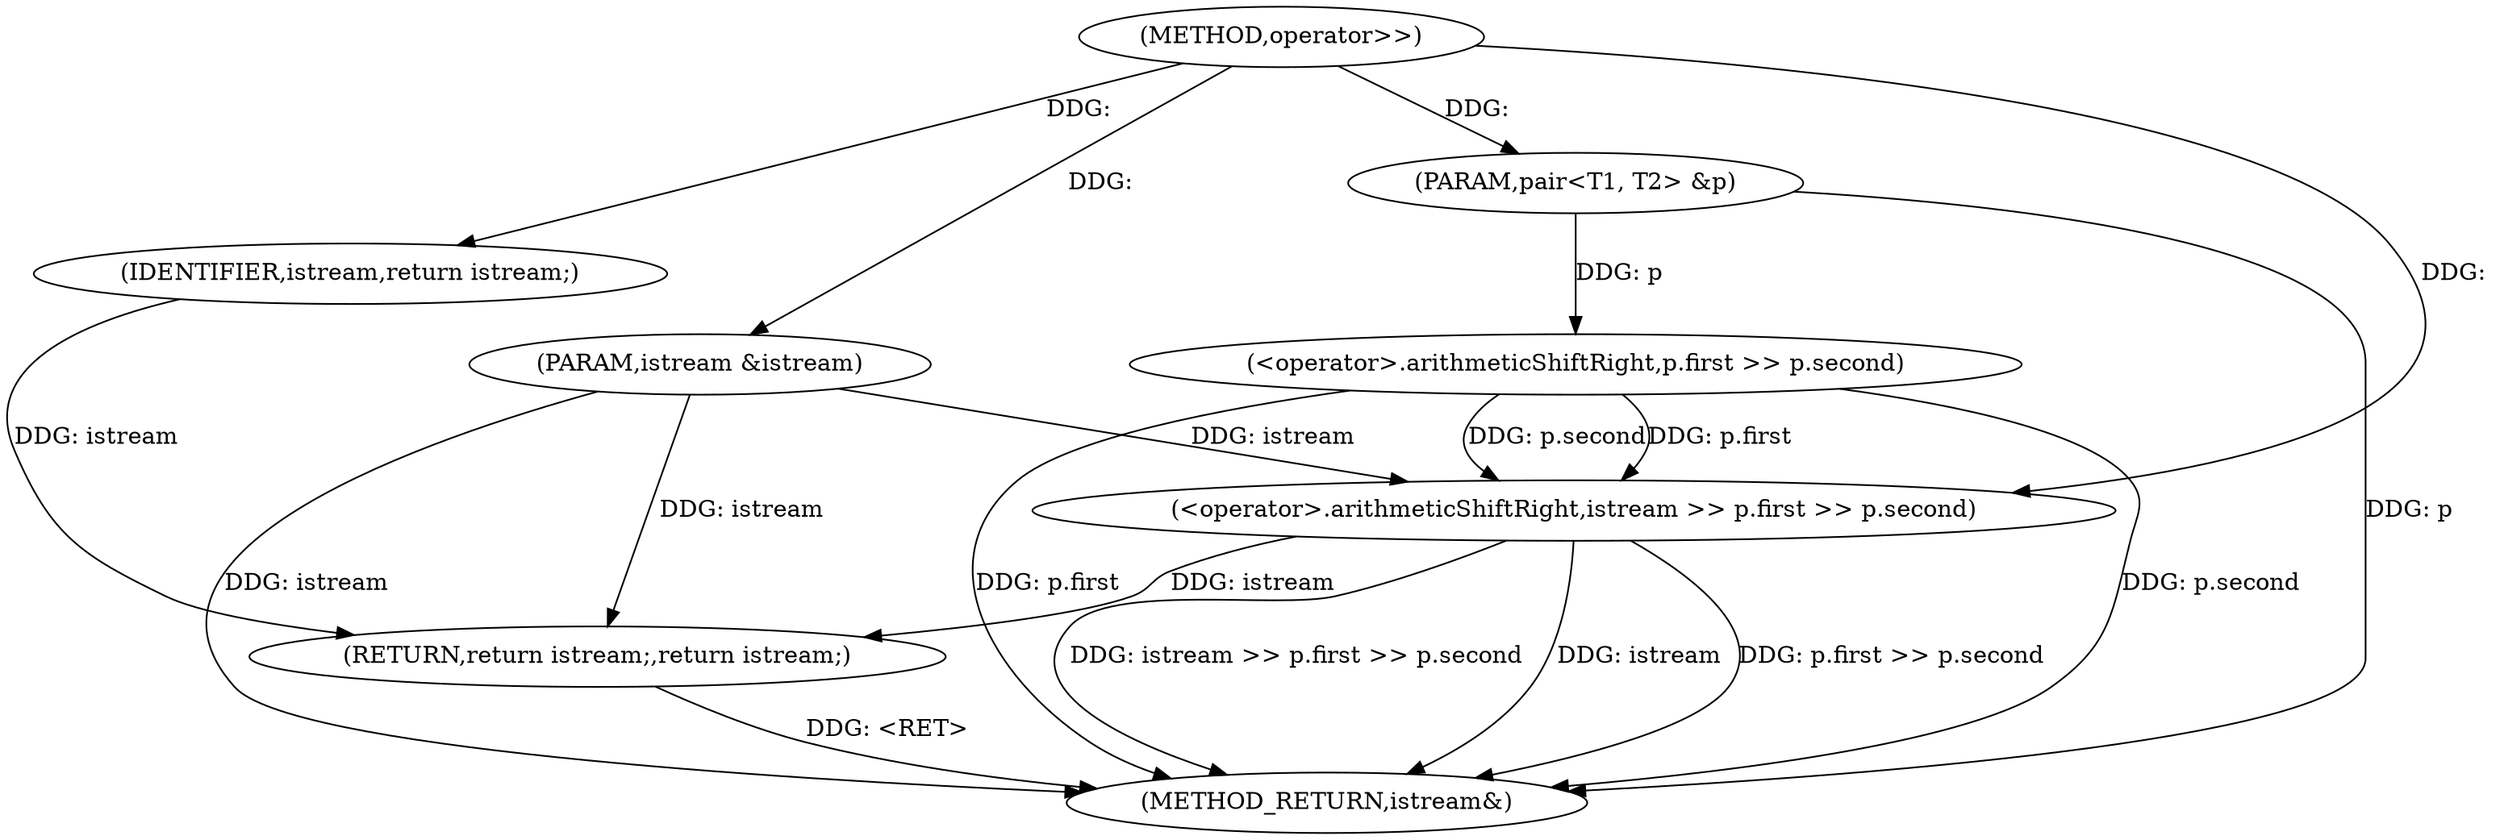 digraph "operator>>" {  
"1000222" [label = "(METHOD,operator>>)" ]
"1000237" [label = "(METHOD_RETURN,istream&)" ]
"1000223" [label = "(PARAM,istream &istream)" ]
"1000224" [label = "(PARAM,pair<T1, T2> &p)" ]
"1000226" [label = "(<operator>.arithmeticShiftRight,istream >> p.first >> p.second)" ]
"1000235" [label = "(RETURN,return istream;,return istream;)" ]
"1000236" [label = "(IDENTIFIER,istream,return istream;)" ]
"1000228" [label = "(<operator>.arithmeticShiftRight,p.first >> p.second)" ]
  "1000235" -> "1000237"  [ label = "DDG: <RET>"] 
  "1000223" -> "1000237"  [ label = "DDG: istream"] 
  "1000224" -> "1000237"  [ label = "DDG: p"] 
  "1000226" -> "1000237"  [ label = "DDG: istream"] 
  "1000228" -> "1000237"  [ label = "DDG: p.first"] 
  "1000228" -> "1000237"  [ label = "DDG: p.second"] 
  "1000226" -> "1000237"  [ label = "DDG: p.first >> p.second"] 
  "1000226" -> "1000237"  [ label = "DDG: istream >> p.first >> p.second"] 
  "1000222" -> "1000223"  [ label = "DDG: "] 
  "1000222" -> "1000224"  [ label = "DDG: "] 
  "1000236" -> "1000235"  [ label = "DDG: istream"] 
  "1000226" -> "1000235"  [ label = "DDG: istream"] 
  "1000223" -> "1000235"  [ label = "DDG: istream"] 
  "1000223" -> "1000226"  [ label = "DDG: istream"] 
  "1000222" -> "1000226"  [ label = "DDG: "] 
  "1000228" -> "1000226"  [ label = "DDG: p.second"] 
  "1000228" -> "1000226"  [ label = "DDG: p.first"] 
  "1000222" -> "1000236"  [ label = "DDG: "] 
  "1000224" -> "1000228"  [ label = "DDG: p"] 
}
